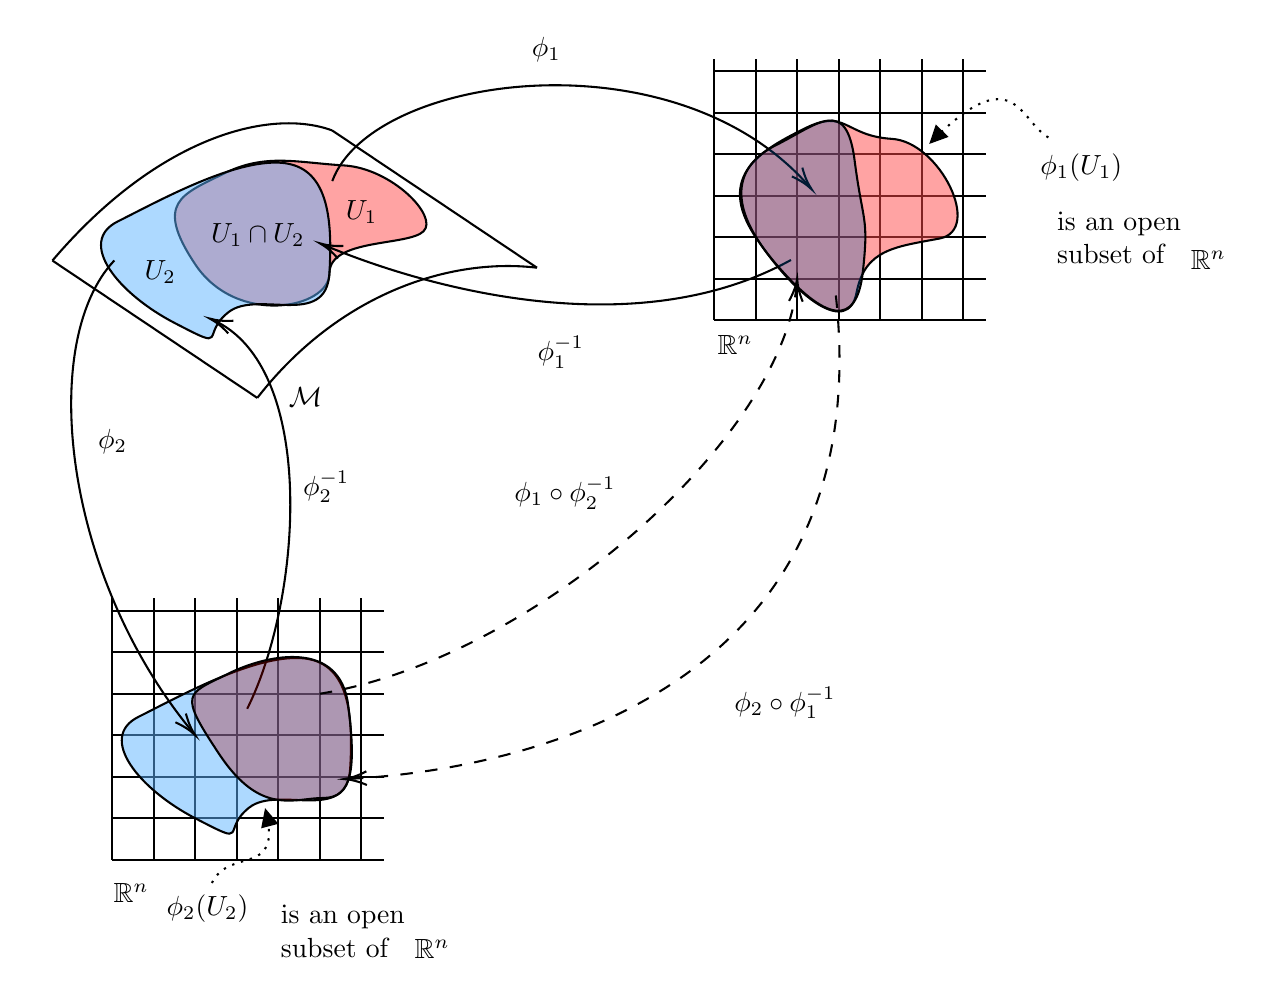 

\tikzset{every picture/.style={line width=0.75pt}} %set default line width to 0.75pt        

\begin{tikzpicture}[x=0.75pt,y=0.75pt,yscale=-1,xscale=1]
%uncomment if require: \path (0,475.696); %set diagram left start at 0, and has height of 475.696

%Curve Lines [id:da2896214219679667] 
\draw    (3.05,111.85) .. controls (54.14,51.78) and (108.24,38.22) .. (137.79,49.13) ;
%Straight Lines [id:da4179541205606838] 
\draw    (137.79,49.13) -- (236.5,115.28) ;
%Curve Lines [id:da9597228567215441] 
\draw    (101.76,178) .. controls (140.89,127.71) and (194.53,110.29) .. (236.5,115.28) ;
%Straight Lines [id:da04510421527961883] 
\draw    (3.05,111.85) -- (101.76,178) ;
%Shape: Polygon Curved [id:ds4775541445616551] 
\draw  [fill={rgb, 255:red, 255; green, 71; blue, 71 }  ,fill opacity=0.5 ] (85.5,70) .. controls (105.5,60) and (120.49,64.6) .. (143.5,66) .. controls (166.51,67.4) and (189.13,90.45) .. (181.88,97.7) .. controls (174.63,104.95) and (136.5,101) .. (136.5,118) .. controls (136.5,135) and (91.88,143.7) .. (71.88,113.7) .. controls (51.88,83.7) and (65.5,80) .. (85.5,70) -- cycle ;
%Shape: Grid [id:dp015367084248610885] 
\draw  [draw opacity=0] (321.88,140.55) -- (453,140.55) -- (453,14.55) -- (321.88,14.55) -- cycle ; \draw   (321.88,140.55) -- (321.88,14.55)(341.88,140.55) -- (341.88,14.55)(361.88,140.55) -- (361.88,14.55)(381.88,140.55) -- (381.88,14.55)(401.88,140.55) -- (401.88,14.55)(421.88,140.55) -- (421.88,14.55)(441.88,140.55) -- (441.88,14.55) ; \draw   (321.88,140.55) -- (453,140.55)(321.88,120.55) -- (453,120.55)(321.88,100.55) -- (453,100.55)(321.88,80.55) -- (453,80.55)(321.88,60.55) -- (453,60.55)(321.88,40.55) -- (453,40.55)(321.88,20.55) -- (453,20.55) ; \draw    ;
%Shape: Polygon Curved [id:ds9179792815682231] 
\draw  [fill={rgb, 255:red, 92; green, 179; blue, 255 }  ,fill opacity=0.5 ] (34.5,93) .. controls (54.5,83) and (89.87,63.3) .. (112.88,64.7) .. controls (135.89,66.1) and (138.12,91.3) .. (136.5,118) .. controls (134.88,144.7) and (101.88,125.7) .. (87.88,136.7) .. controls (73.88,147.7) and (88.88,155.88) .. (61.88,141.88) .. controls (34.88,127.88) and (14.5,103) .. (34.5,93) -- cycle ;
%Shape: Grid [id:dp44353478104543576] 
\draw  [draw opacity=0] (31.88,400.55) -- (163,400.55) -- (163,274.55) -- (31.88,274.55) -- cycle ; \draw   (31.88,400.55) -- (31.88,274.55)(51.88,400.55) -- (51.88,274.55)(71.88,400.55) -- (71.88,274.55)(91.88,400.55) -- (91.88,274.55)(111.88,400.55) -- (111.88,274.55)(131.88,400.55) -- (131.88,274.55)(151.88,400.55) -- (151.88,274.55) ; \draw   (31.88,400.55) -- (163,400.55)(31.88,380.55) -- (163,380.55)(31.88,360.55) -- (163,360.55)(31.88,340.55) -- (163,340.55)(31.88,320.55) -- (163,320.55)(31.88,300.55) -- (163,300.55)(31.88,280.55) -- (163,280.55) ; \draw    ;
%Shape: Polygon Curved [id:ds4406919657093047] 
\draw  [fill={rgb, 255:red, 255; green, 71; blue, 71 }  ,fill opacity=0.5 ] (365.5,48.2) .. controls (385.5,38.2) and (384.49,51.8) .. (407.5,53.2) .. controls (430.51,54.6) and (451.5,97.2) .. (430.5,101.2) .. controls (409.5,105.2) and (394.5,106.2) .. (390.5,127.2) .. controls (386.5,148.2) and (361.88,130.55) .. (341.88,100.55) .. controls (321.88,70.55) and (345.5,58.2) .. (365.5,48.2) -- cycle ;
%Shape: Polygon Curved [id:ds7424182116849432] 
\draw  [fill={rgb, 255:red, 92; green, 179; blue, 255 }  ,fill opacity=0.5 ] (44.5,331.67) .. controls (64.5,321.67) and (99.87,301.97) .. (122.88,303.37) .. controls (145.89,304.77) and (148.12,329.97) .. (146.5,356.67) .. controls (144.88,383.37) and (111.88,364.37) .. (97.88,375.37) .. controls (83.88,386.37) and (98.88,394.55) .. (71.88,380.55) .. controls (44.88,366.55) and (24.5,341.67) .. (44.5,331.67) -- cycle ;
%Curve Lines [id:da5281320057885546] 
\draw  [dash pattern={on 0.84pt off 2.51pt}]  (79.88,411.7) .. controls (88.66,394.15) and (113.23,409.1) .. (106.11,378.12) ;
\draw [shift={(105.5,375.65)}, rotate = 435.27] [fill={rgb, 255:red, 0; green, 0; blue, 0 }  ][line width=0.08]  [draw opacity=0] (8.93,-4.29) -- (0,0) -- (8.93,4.29) -- cycle    ;
%Curve Lines [id:da1691116666732393] 
\draw    (32.88,111.79) .. controls (-3.93,150.84) and (7.76,263.42) .. (70.93,339.41) ;
\draw [shift={(71.88,340.55)}, rotate = 229.9] [color={rgb, 255:red, 0; green, 0; blue, 0 }  ][line width=0.75]    (10.93,-3.29) .. controls (6.95,-1.4) and (3.31,-0.3) .. (0,0) .. controls (3.31,0.3) and (6.95,1.4) .. (10.93,3.29)   ;
%Curve Lines [id:da17388917049077435] 
\draw    (96.88,327.79) .. controls (123.61,274.33) and (130.74,163.05) .. (80.43,140.45) ;
\draw [shift={(78.88,139.79)}, rotate = 381.99] [color={rgb, 255:red, 0; green, 0; blue, 0 }  ][line width=0.75]    (10.93,-3.29) .. controls (6.95,-1.4) and (3.31,-0.3) .. (0,0) .. controls (3.31,0.3) and (6.95,1.4) .. (10.93,3.29)   ;
%Curve Lines [id:da35405636722682066] 
\draw    (137.88,73.55) .. controls (156.79,21.81) and (303.41,1.75) .. (367.92,76.42) ;
\draw [shift={(368.88,77.55)}, rotate = 229.9] [color={rgb, 255:red, 0; green, 0; blue, 0 }  ][line width=0.75]    (10.93,-3.29) .. controls (6.95,-1.4) and (3.31,-0.3) .. (0,0) .. controls (3.31,0.3) and (6.95,1.4) .. (10.93,3.29)   ;
%Curve Lines [id:da9415974477100371] 
\draw  [dash pattern={on 0.84pt off 2.51pt}]  (482.88,52.51) .. controls (469.09,44.63) and (466.57,14.57) .. (427.32,53.8) ;
\draw [shift={(425.5,55.65)}, rotate = 314.31] [fill={rgb, 255:red, 0; green, 0; blue, 0 }  ][line width=0.08]  [draw opacity=0] (8.93,-4.29) -- (0,0) -- (8.93,4.29) -- cycle    ;
%Curve Lines [id:da8468782246975544] 
\draw    (134.12,104.46) .. controls (183.94,125.36) and (284.02,152.88) .. (358.88,111.55) ;
\draw [shift={(131.88,103.51)}, rotate = 23.2] [color={rgb, 255:red, 0; green, 0; blue, 0 }  ][line width=0.75]    (10.93,-3.29) .. controls (6.95,-1.4) and (3.31,-0.3) .. (0,0) .. controls (3.31,0.3) and (6.95,1.4) .. (10.93,3.29)   ;
%Shape: Polygon Curved [id:ds7843896932131351] 
\draw  [fill={rgb, 255:red, 172; green, 0; blue, 0 }  ,fill opacity=0.3 ] (87.5,311) .. controls (107.5,301) and (141.5,294.76) .. (145.5,325.76) .. controls (149.5,356.76) and (147.5,370.76) .. (133.5,370.76) .. controls (119.5,370.76) and (103.5,379.76) .. (83.5,349.76) .. controls (63.5,319.76) and (67.5,321) .. (87.5,311) -- cycle ;
%Shape: Polygon Curved [id:ds19585008898624823] 
\draw  [fill={rgb, 255:red, 0; green, 88; blue, 172 }  ,fill opacity=0.3 ] (351.5,56.31) .. controls (371.5,46.31) and (385.5,32.31) .. (389.5,63.31) .. controls (393.5,94.31) and (396.5,90.31) .. (393.5,117.31) .. controls (390.5,144.31) and (375.5,141.31) .. (351.5,113.31) .. controls (327.5,85.31) and (331.5,66.31) .. (351.5,56.31) -- cycle ;
%Curve Lines [id:da6766796381178022] 
\draw  [dash pattern={on 4.5pt off 4.5pt}]  (380.5,128.65) .. controls (403.27,336.55) and (197.68,359.21) .. (145.05,361.58) ;
\draw [shift={(143.5,361.65)}, rotate = 357.71] [color={rgb, 255:red, 0; green, 0; blue, 0 }  ][line width=0.75]    (10.93,-3.29) .. controls (6.95,-1.4) and (3.31,-0.3) .. (0,0) .. controls (3.31,0.3) and (6.95,1.4) .. (10.93,3.29)   ;
%Curve Lines [id:da36354948965215694] 
\draw  [dash pattern={on 4.5pt off 4.5pt}]  (131.88,320.55) .. controls (235.36,303.64) and (356.28,196.72) .. (361.81,121.68) ;
\draw [shift={(361.88,120.55)}, rotate = 453.34] [color={rgb, 255:red, 0; green, 0; blue, 0 }  ][line width=0.75]    (10.93,-3.29) .. controls (6.95,-1.4) and (3.31,-0.3) .. (0,0) .. controls (3.31,0.3) and (6.95,1.4) .. (10.93,3.29)   ;

% Text Node
\draw (152,88.55) node    {$U_{1}$};
% Text Node
\draw (125,177.55) node    {$\mathcal{M}$};
% Text Node
\draw (332,152.55) node    {$\mathbb{R}^{n}$};
% Text Node
\draw (241,10) node    {$\phi _{1}$};
% Text Node
\draw (501,67) node    {$\phi _{1}( U_{1}) \ $};
% Text Node
\draw (517,101) node   [align=left] {is an open\\subset of};
% Text Node
\draw (560,111.55) node    {$\mathbb{R}^{n}$};
% Text Node
\draw (248,156) node    {$\phi ^{-1}_{1}$};
% Text Node
\draw (55,117.55) node    {$U_{2}$};
% Text Node
\draw (102,99.55) node    {$U_{1} \cap U_{2}$};
% Text Node
\draw (41,416.55) node    {$\mathbb{R}^{n}$};
% Text Node
\draw (80,424) node    {$\phi _{2}( U_{2}) \ $};
% Text Node
\draw (143,435) node   [align=left] {is an open\\subset of};
% Text Node
\draw (186,443.55) node    {$\mathbb{R}^{n}$};
% Text Node
\draw (32,199) node    {$\phi _{2}$};
% Text Node
\draw (135,221) node    {$\phi ^{-1}_{2}$};
% Text Node
\draw (356,325) node    {$\phi _{2} \circ \phi ^{-1}_{1}$};
% Text Node
\draw (250,224) node    {$\phi _{1} \circ \phi ^{-1}_{2}$};


\end{tikzpicture}
